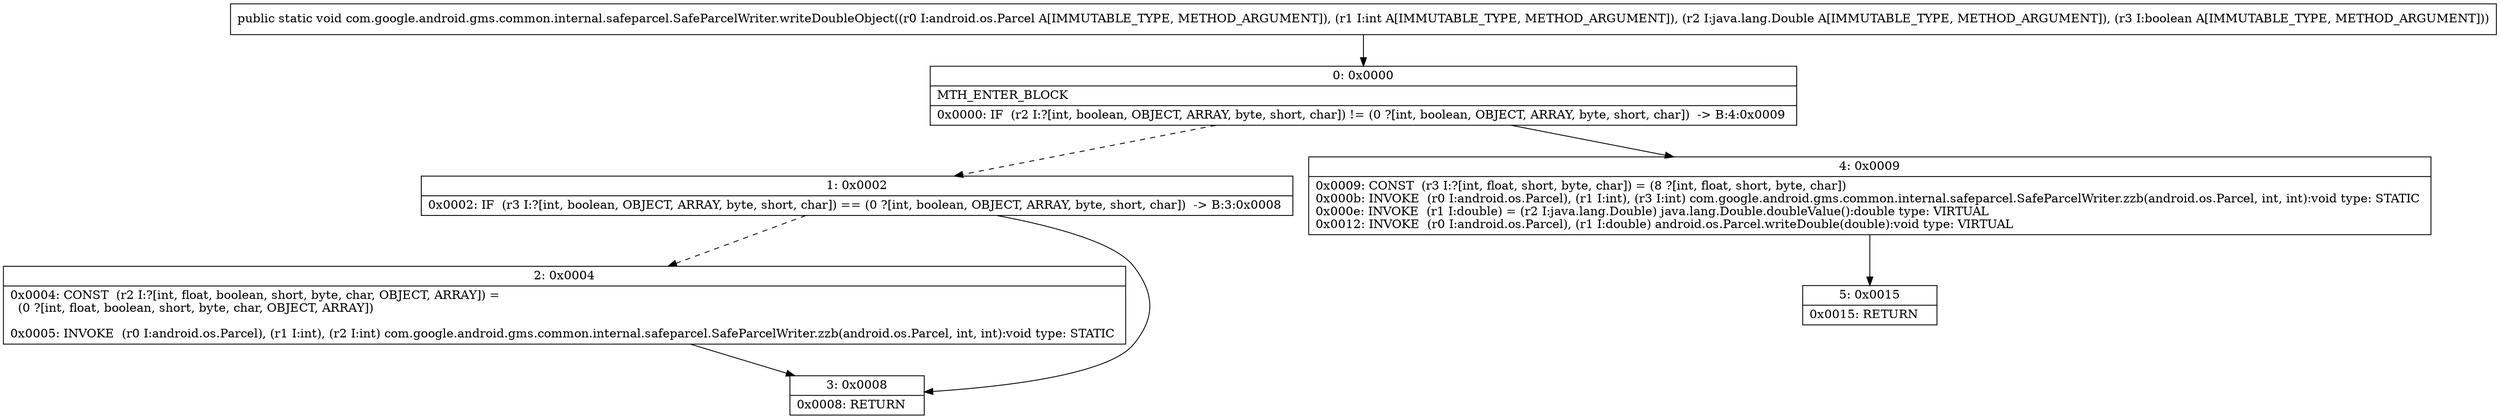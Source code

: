 digraph "CFG forcom.google.android.gms.common.internal.safeparcel.SafeParcelWriter.writeDoubleObject(Landroid\/os\/Parcel;ILjava\/lang\/Double;Z)V" {
Node_0 [shape=record,label="{0\:\ 0x0000|MTH_ENTER_BLOCK\l|0x0000: IF  (r2 I:?[int, boolean, OBJECT, ARRAY, byte, short, char]) != (0 ?[int, boolean, OBJECT, ARRAY, byte, short, char])  \-\> B:4:0x0009 \l}"];
Node_1 [shape=record,label="{1\:\ 0x0002|0x0002: IF  (r3 I:?[int, boolean, OBJECT, ARRAY, byte, short, char]) == (0 ?[int, boolean, OBJECT, ARRAY, byte, short, char])  \-\> B:3:0x0008 \l}"];
Node_2 [shape=record,label="{2\:\ 0x0004|0x0004: CONST  (r2 I:?[int, float, boolean, short, byte, char, OBJECT, ARRAY]) = \l  (0 ?[int, float, boolean, short, byte, char, OBJECT, ARRAY])\l \l0x0005: INVOKE  (r0 I:android.os.Parcel), (r1 I:int), (r2 I:int) com.google.android.gms.common.internal.safeparcel.SafeParcelWriter.zzb(android.os.Parcel, int, int):void type: STATIC \l}"];
Node_3 [shape=record,label="{3\:\ 0x0008|0x0008: RETURN   \l}"];
Node_4 [shape=record,label="{4\:\ 0x0009|0x0009: CONST  (r3 I:?[int, float, short, byte, char]) = (8 ?[int, float, short, byte, char]) \l0x000b: INVOKE  (r0 I:android.os.Parcel), (r1 I:int), (r3 I:int) com.google.android.gms.common.internal.safeparcel.SafeParcelWriter.zzb(android.os.Parcel, int, int):void type: STATIC \l0x000e: INVOKE  (r1 I:double) = (r2 I:java.lang.Double) java.lang.Double.doubleValue():double type: VIRTUAL \l0x0012: INVOKE  (r0 I:android.os.Parcel), (r1 I:double) android.os.Parcel.writeDouble(double):void type: VIRTUAL \l}"];
Node_5 [shape=record,label="{5\:\ 0x0015|0x0015: RETURN   \l}"];
MethodNode[shape=record,label="{public static void com.google.android.gms.common.internal.safeparcel.SafeParcelWriter.writeDoubleObject((r0 I:android.os.Parcel A[IMMUTABLE_TYPE, METHOD_ARGUMENT]), (r1 I:int A[IMMUTABLE_TYPE, METHOD_ARGUMENT]), (r2 I:java.lang.Double A[IMMUTABLE_TYPE, METHOD_ARGUMENT]), (r3 I:boolean A[IMMUTABLE_TYPE, METHOD_ARGUMENT])) }"];
MethodNode -> Node_0;
Node_0 -> Node_1[style=dashed];
Node_0 -> Node_4;
Node_1 -> Node_2[style=dashed];
Node_1 -> Node_3;
Node_2 -> Node_3;
Node_4 -> Node_5;
}

